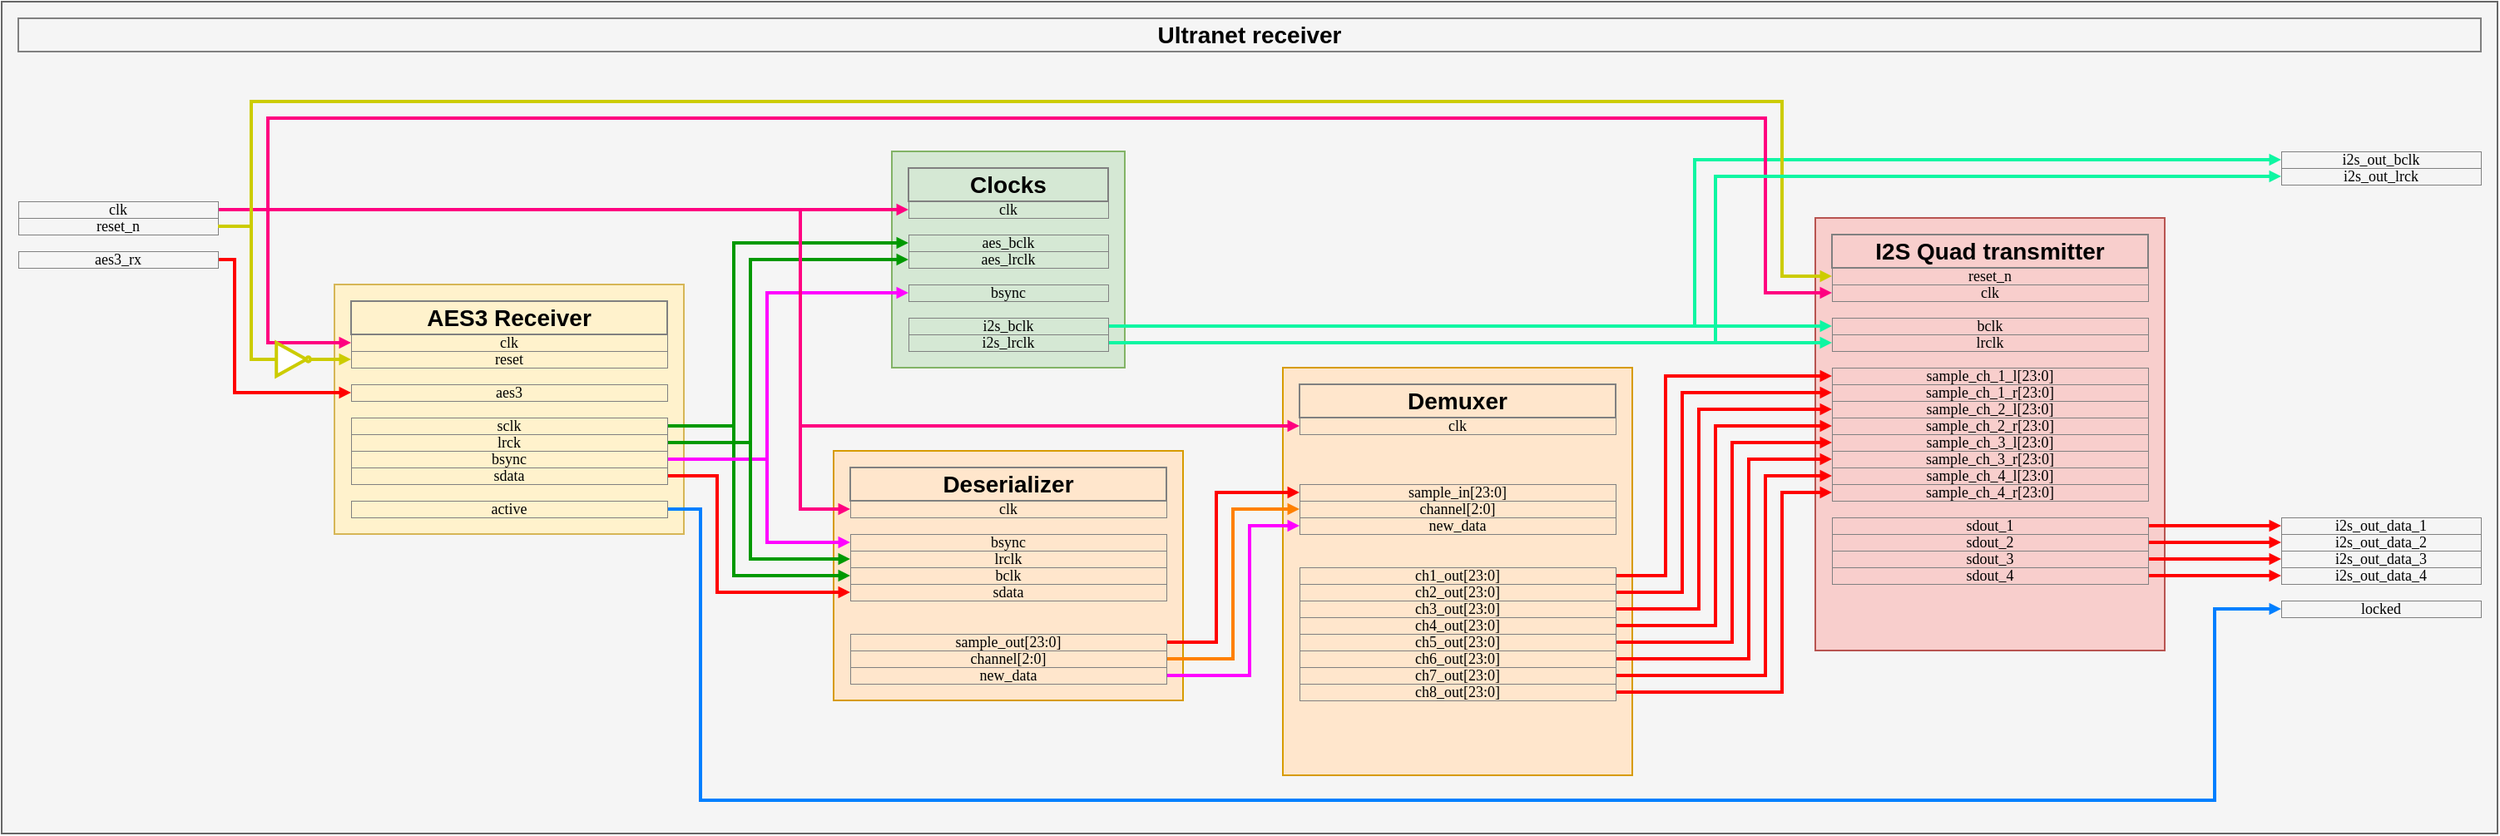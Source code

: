 <mxfile version="26.2.8">
  <diagram name="Page-1" id="yLKYYN4kym3JpWDRvyjv">
    <mxGraphModel dx="2278" dy="791" grid="1" gridSize="10" guides="1" tooltips="1" connect="1" arrows="1" fold="1" page="1" pageScale="1" pageWidth="850" pageHeight="1100" math="0" shadow="0">
      <root>
        <mxCell id="0" />
        <mxCell id="1" parent="0" />
        <mxCell id="mt_XtcyPG28tDqp2J6EG-84" value="" style="rounded=1;whiteSpace=wrap;html=1;fillColor=#f5f5f5;strokeColor=#666666;fontColor=#333333;arcSize=0;" parent="1" vertex="1">
          <mxGeometry x="-10" y="470" width="1500" height="500" as="geometry" />
        </mxCell>
        <mxCell id="ZWRvBSY-92NedXT5gc5o-8" value="" style="rounded=1;whiteSpace=wrap;html=1;fillColor=#ffe6cc;strokeColor=#d79b00;arcSize=0;" vertex="1" parent="1">
          <mxGeometry x="490" y="740" width="210" height="150" as="geometry" />
        </mxCell>
        <mxCell id="mt_XtcyPG28tDqp2J6EG-12" value="" style="rounded=1;whiteSpace=wrap;html=1;fillColor=#f8cecc;strokeColor=#b85450;arcSize=0;" parent="1" vertex="1">
          <mxGeometry x="1080" y="600" width="210" height="260" as="geometry" />
        </mxCell>
        <mxCell id="mt_XtcyPG28tDqp2J6EG-51" value="" style="rounded=1;whiteSpace=wrap;html=1;fillColor=#fff2cc;strokeColor=#d6b656;arcSize=0;" parent="1" vertex="1">
          <mxGeometry x="190" y="640" width="210" height="150" as="geometry" />
        </mxCell>
        <mxCell id="mt_XtcyPG28tDqp2J6EG-32" value="" style="rounded=1;whiteSpace=wrap;html=1;fillColor=#ffe6cc;strokeColor=#d79b00;arcSize=0;" parent="1" vertex="1">
          <mxGeometry x="760" y="690" width="210" height="245" as="geometry" />
        </mxCell>
        <mxCell id="mt_XtcyPG28tDqp2J6EG-4" value="" style="rounded=1;whiteSpace=wrap;html=1;fillColor=#d5e8d4;strokeColor=#82b366;arcSize=0;" parent="1" vertex="1">
          <mxGeometry x="525" y="560" width="140" height="130" as="geometry" />
        </mxCell>
        <mxCell id="mt_XtcyPG28tDqp2J6EG-5" value="Clocks" style="text;html=1;align=center;verticalAlign=middle;whiteSpace=wrap;rounded=0;fontSize=14;fontStyle=1;strokeColor=#808080;strokeWidth=1;" parent="1" vertex="1">
          <mxGeometry x="535" y="570" width="120" height="20" as="geometry" />
        </mxCell>
        <mxCell id="mt_XtcyPG28tDqp2J6EG-6" value="clk" style="text;html=1;align=center;verticalAlign=middle;whiteSpace=wrap;rounded=0;fontSize=9;fontStyle=0;strokeColor=#808080;strokeWidth=0.5;fontFamily=Lucida Console;" parent="1" vertex="1">
          <mxGeometry x="535" y="590" width="120" height="10" as="geometry" />
        </mxCell>
        <mxCell id="mt_XtcyPG28tDqp2J6EG-7" value="aes_lrclk" style="text;html=1;align=center;verticalAlign=middle;whiteSpace=wrap;rounded=0;fontSize=9;fontStyle=0;strokeColor=#808080;strokeWidth=0.5;fontFamily=Lucida Console;" parent="1" vertex="1">
          <mxGeometry x="535" y="620" width="120" height="10" as="geometry" />
        </mxCell>
        <mxCell id="ZWRvBSY-92NedXT5gc5o-53" style="edgeStyle=orthogonalEdgeStyle;rounded=0;orthogonalLoop=1;jettySize=auto;html=1;exitX=1;exitY=0.5;exitDx=0;exitDy=0;strokeWidth=2;endArrow=block;endFill=1;endSize=2;startSize=0;strokeColor=#0EF6A2;" edge="1" parent="1" source="mt_XtcyPG28tDqp2J6EG-8" target="mt_XtcyPG28tDqp2J6EG-16">
          <mxGeometry relative="1" as="geometry" />
        </mxCell>
        <mxCell id="ZWRvBSY-92NedXT5gc5o-61" style="edgeStyle=orthogonalEdgeStyle;rounded=0;orthogonalLoop=1;jettySize=auto;html=1;exitX=1;exitY=0.5;exitDx=0;exitDy=0;entryX=0;entryY=0.5;entryDx=0;entryDy=0;strokeWidth=2;endArrow=block;endFill=1;endSize=2;startSize=0;strokeColor=#0EF6A2;" edge="1" parent="1" source="mt_XtcyPG28tDqp2J6EG-8" target="mt_XtcyPG28tDqp2J6EG-110">
          <mxGeometry relative="1" as="geometry" />
        </mxCell>
        <mxCell id="mt_XtcyPG28tDqp2J6EG-8" value="i2s_bclk" style="text;html=1;align=center;verticalAlign=middle;whiteSpace=wrap;rounded=0;fontSize=9;fontStyle=0;strokeColor=#808080;strokeWidth=0.5;fontFamily=Lucida Console;" parent="1" vertex="1">
          <mxGeometry x="535" y="660" width="120" height="10" as="geometry" />
        </mxCell>
        <mxCell id="mt_XtcyPG28tDqp2J6EG-9" value="bsync" style="text;html=1;align=center;verticalAlign=middle;whiteSpace=wrap;rounded=0;fontSize=9;fontStyle=0;strokeColor=#808080;strokeWidth=0.5;fontFamily=Lucida Console;" parent="1" vertex="1">
          <mxGeometry x="535" y="640" width="120" height="10" as="geometry" />
        </mxCell>
        <mxCell id="mt_XtcyPG28tDqp2J6EG-10" value="aes_bclk" style="text;html=1;align=center;verticalAlign=middle;whiteSpace=wrap;rounded=0;fontSize=9;fontStyle=0;strokeColor=#808080;strokeWidth=0.5;fontFamily=Lucida Console;" parent="1" vertex="1">
          <mxGeometry x="535" y="610" width="120" height="10" as="geometry" />
        </mxCell>
        <mxCell id="mt_XtcyPG28tDqp2J6EG-13" value="I2S Quad transmitter" style="text;html=1;align=center;verticalAlign=middle;whiteSpace=wrap;rounded=0;fontSize=14;fontStyle=1;strokeColor=#808080;strokeWidth=1;" parent="1" vertex="1">
          <mxGeometry x="1090" y="610" width="190" height="20" as="geometry" />
        </mxCell>
        <mxCell id="mt_XtcyPG28tDqp2J6EG-14" value="clk" style="text;html=1;align=center;verticalAlign=middle;whiteSpace=wrap;rounded=0;fontSize=9;fontStyle=0;strokeColor=#808080;strokeWidth=0.5;fontFamily=Lucida Console;" parent="1" vertex="1">
          <mxGeometry x="1090" y="640" width="190" height="10" as="geometry" />
        </mxCell>
        <mxCell id="mt_XtcyPG28tDqp2J6EG-16" value="bclk" style="text;html=1;align=center;verticalAlign=middle;whiteSpace=wrap;rounded=0;fontSize=9;fontStyle=0;strokeColor=#808080;strokeWidth=0.5;fontFamily=Lucida Console;" parent="1" vertex="1">
          <mxGeometry x="1090" y="660" width="190" height="10" as="geometry" />
        </mxCell>
        <mxCell id="mt_XtcyPG28tDqp2J6EG-17" value="lrclk" style="text;html=1;align=center;verticalAlign=middle;whiteSpace=wrap;rounded=0;fontSize=9;fontStyle=0;strokeColor=#808080;strokeWidth=0.5;fontFamily=Lucida Console;" parent="1" vertex="1">
          <mxGeometry x="1090" y="670" width="190" height="10" as="geometry" />
        </mxCell>
        <mxCell id="ZWRvBSY-92NedXT5gc5o-55" style="edgeStyle=orthogonalEdgeStyle;rounded=0;orthogonalLoop=1;jettySize=auto;html=1;exitX=1;exitY=0.5;exitDx=0;exitDy=0;entryX=0;entryY=0.5;entryDx=0;entryDy=0;strokeWidth=2;endArrow=block;endFill=1;endSize=2;startSize=0;strokeColor=#FF0000;" edge="1" parent="1" source="mt_XtcyPG28tDqp2J6EG-18" target="mt_XtcyPG28tDqp2J6EG-111">
          <mxGeometry relative="1" as="geometry" />
        </mxCell>
        <mxCell id="mt_XtcyPG28tDqp2J6EG-18" value="sdout_1" style="text;html=1;align=center;verticalAlign=middle;whiteSpace=wrap;rounded=0;fontSize=9;fontStyle=0;strokeColor=#808080;strokeWidth=0.5;fontFamily=Lucida Console;" parent="1" vertex="1">
          <mxGeometry x="1090" y="780" width="190" height="10" as="geometry" />
        </mxCell>
        <mxCell id="ZWRvBSY-92NedXT5gc5o-56" style="edgeStyle=orthogonalEdgeStyle;rounded=0;orthogonalLoop=1;jettySize=auto;html=1;exitX=1;exitY=0.5;exitDx=0;exitDy=0;entryX=0;entryY=0.5;entryDx=0;entryDy=0;strokeWidth=2;endArrow=block;endFill=1;endSize=2;startSize=0;strokeColor=#FF0000;" edge="1" parent="1" source="mt_XtcyPG28tDqp2J6EG-20" target="ZWRvBSY-92NedXT5gc5o-1">
          <mxGeometry relative="1" as="geometry" />
        </mxCell>
        <mxCell id="mt_XtcyPG28tDqp2J6EG-20" value="sdout_2" style="text;html=1;align=center;verticalAlign=middle;whiteSpace=wrap;rounded=0;fontSize=9;fontStyle=0;strokeColor=#808080;strokeWidth=0.5;fontFamily=Lucida Console;" parent="1" vertex="1">
          <mxGeometry x="1090" y="790" width="190" height="10" as="geometry" />
        </mxCell>
        <mxCell id="ZWRvBSY-92NedXT5gc5o-57" style="edgeStyle=orthogonalEdgeStyle;rounded=0;orthogonalLoop=1;jettySize=auto;html=1;exitX=1;exitY=0.5;exitDx=0;exitDy=0;entryX=0;entryY=0.5;entryDx=0;entryDy=0;strokeWidth=2;endArrow=block;endFill=1;endSize=2;startSize=0;strokeColor=#FF0000;" edge="1" parent="1" source="mt_XtcyPG28tDqp2J6EG-21" target="ZWRvBSY-92NedXT5gc5o-2">
          <mxGeometry relative="1" as="geometry" />
        </mxCell>
        <mxCell id="mt_XtcyPG28tDqp2J6EG-21" value="sdout_3" style="text;html=1;align=center;verticalAlign=middle;whiteSpace=wrap;rounded=0;fontSize=9;fontStyle=0;strokeColor=#808080;strokeWidth=0.5;fontFamily=Lucida Console;" parent="1" vertex="1">
          <mxGeometry x="1090" y="800" width="190" height="10" as="geometry" />
        </mxCell>
        <mxCell id="ZWRvBSY-92NedXT5gc5o-58" style="edgeStyle=orthogonalEdgeStyle;rounded=0;orthogonalLoop=1;jettySize=auto;html=1;exitX=1;exitY=0.5;exitDx=0;exitDy=0;entryX=0;entryY=0.5;entryDx=0;entryDy=0;strokeWidth=2;endArrow=block;endFill=1;endSize=2;startSize=0;strokeColor=#FF0000;" edge="1" parent="1" source="mt_XtcyPG28tDqp2J6EG-22" target="ZWRvBSY-92NedXT5gc5o-3">
          <mxGeometry relative="1" as="geometry" />
        </mxCell>
        <mxCell id="mt_XtcyPG28tDqp2J6EG-22" value="sdout_4" style="text;html=1;align=center;verticalAlign=middle;whiteSpace=wrap;rounded=0;fontSize=9;fontStyle=0;strokeColor=#808080;strokeWidth=0.5;fontFamily=Lucida Console;" parent="1" vertex="1">
          <mxGeometry x="1090" y="810" width="190" height="10" as="geometry" />
        </mxCell>
        <mxCell id="mt_XtcyPG28tDqp2J6EG-23" value="sample_ch_1_l[23:0]" style="text;html=1;align=center;verticalAlign=middle;whiteSpace=wrap;rounded=0;fontSize=9;fontStyle=0;strokeColor=#808080;strokeWidth=0.5;fontFamily=Lucida Console;" parent="1" vertex="1">
          <mxGeometry x="1090" y="690" width="190" height="10" as="geometry" />
        </mxCell>
        <mxCell id="mt_XtcyPG28tDqp2J6EG-24" value="sample_ch_1_r[23:0]" style="text;html=1;align=center;verticalAlign=middle;whiteSpace=wrap;rounded=0;fontSize=9;fontStyle=0;strokeColor=#808080;strokeWidth=0.5;fontFamily=Lucida Console;" parent="1" vertex="1">
          <mxGeometry x="1090" y="700" width="190" height="10" as="geometry" />
        </mxCell>
        <mxCell id="mt_XtcyPG28tDqp2J6EG-25" value="sample_ch_2_l[23:0]" style="text;html=1;align=center;verticalAlign=middle;whiteSpace=wrap;rounded=0;fontSize=9;fontStyle=0;strokeColor=#808080;strokeWidth=0.5;fontFamily=Lucida Console;" parent="1" vertex="1">
          <mxGeometry x="1090" y="710" width="190" height="10" as="geometry" />
        </mxCell>
        <mxCell id="mt_XtcyPG28tDqp2J6EG-26" value="sample_ch_2_r[23:0]" style="text;html=1;align=center;verticalAlign=middle;whiteSpace=wrap;rounded=0;fontSize=9;fontStyle=0;strokeColor=#808080;strokeWidth=0.5;fontFamily=Lucida Console;" parent="1" vertex="1">
          <mxGeometry x="1090" y="720" width="190" height="10" as="geometry" />
        </mxCell>
        <mxCell id="mt_XtcyPG28tDqp2J6EG-27" value="sample_ch_3_l[23:0]" style="text;html=1;align=center;verticalAlign=middle;whiteSpace=wrap;rounded=0;fontSize=9;fontStyle=0;strokeColor=#808080;strokeWidth=0.5;fontFamily=Lucida Console;" parent="1" vertex="1">
          <mxGeometry x="1090" y="730" width="190" height="10" as="geometry" />
        </mxCell>
        <mxCell id="mt_XtcyPG28tDqp2J6EG-28" value="sample_ch_3_r[23:0]" style="text;html=1;align=center;verticalAlign=middle;whiteSpace=wrap;rounded=0;fontSize=9;fontStyle=0;strokeColor=#808080;strokeWidth=0.5;fontFamily=Lucida Console;" parent="1" vertex="1">
          <mxGeometry x="1090" y="740" width="190" height="10" as="geometry" />
        </mxCell>
        <mxCell id="mt_XtcyPG28tDqp2J6EG-29" value="sample_ch_4_l[23:0]" style="text;html=1;align=center;verticalAlign=middle;whiteSpace=wrap;rounded=0;fontSize=9;fontStyle=0;strokeColor=#808080;strokeWidth=0.5;fontFamily=Lucida Console;" parent="1" vertex="1">
          <mxGeometry x="1090" y="750" width="190" height="10" as="geometry" />
        </mxCell>
        <mxCell id="mt_XtcyPG28tDqp2J6EG-30" value="sample_ch_4_r[23:0]" style="text;html=1;align=center;verticalAlign=middle;whiteSpace=wrap;rounded=0;fontSize=9;fontStyle=0;strokeColor=#808080;strokeWidth=0.5;fontFamily=Lucida Console;" parent="1" vertex="1">
          <mxGeometry x="1090" y="760" width="190" height="10" as="geometry" />
        </mxCell>
        <mxCell id="mt_XtcyPG28tDqp2J6EG-33" value="Demuxer" style="text;html=1;align=center;verticalAlign=middle;whiteSpace=wrap;rounded=0;fontSize=14;fontStyle=1;strokeColor=#808080;strokeWidth=1;" parent="1" vertex="1">
          <mxGeometry x="770" y="700" width="190" height="20" as="geometry" />
        </mxCell>
        <mxCell id="mt_XtcyPG28tDqp2J6EG-34" value="clk" style="text;html=1;align=center;verticalAlign=middle;whiteSpace=wrap;rounded=0;fontSize=9;fontStyle=0;strokeColor=#808080;strokeWidth=0.5;fontFamily=Lucida Console;" parent="1" vertex="1">
          <mxGeometry x="770" y="720" width="190" height="10" as="geometry" />
        </mxCell>
        <mxCell id="mt_XtcyPG28tDqp2J6EG-35" value="sample_in[23:0]" style="text;html=1;align=center;verticalAlign=middle;whiteSpace=wrap;rounded=0;fontSize=9;fontStyle=0;strokeColor=#808080;strokeWidth=0.5;fontFamily=Lucida Console;" parent="1" vertex="1">
          <mxGeometry x="770" y="760" width="190" height="10" as="geometry" />
        </mxCell>
        <mxCell id="ZWRvBSY-92NedXT5gc5o-45" style="edgeStyle=orthogonalEdgeStyle;rounded=0;orthogonalLoop=1;jettySize=auto;html=1;exitX=1;exitY=0.5;exitDx=0;exitDy=0;entryX=0;entryY=0.5;entryDx=0;entryDy=0;strokeWidth=2;endArrow=block;endFill=1;endSize=2;startSize=0;strokeColor=#FF0000;" edge="1" parent="1" source="mt_XtcyPG28tDqp2J6EG-42" target="mt_XtcyPG28tDqp2J6EG-23">
          <mxGeometry relative="1" as="geometry">
            <Array as="points">
              <mxPoint x="990" y="815" />
              <mxPoint x="990" y="695" />
            </Array>
          </mxGeometry>
        </mxCell>
        <mxCell id="mt_XtcyPG28tDqp2J6EG-42" value="ch1_out[23:0]" style="text;html=1;align=center;verticalAlign=middle;whiteSpace=wrap;rounded=0;fontSize=9;fontStyle=0;strokeColor=#808080;strokeWidth=0.5;fontFamily=Lucida Console;" parent="1" vertex="1">
          <mxGeometry x="770" y="810" width="190" height="10" as="geometry" />
        </mxCell>
        <mxCell id="ZWRvBSY-92NedXT5gc5o-46" style="edgeStyle=orthogonalEdgeStyle;rounded=0;orthogonalLoop=1;jettySize=auto;html=1;exitX=1;exitY=0.5;exitDx=0;exitDy=0;entryX=0;entryY=0.5;entryDx=0;entryDy=0;strokeWidth=2;endArrow=block;endFill=1;endSize=2;startSize=0;strokeColor=#FF0000;" edge="1" parent="1" source="mt_XtcyPG28tDqp2J6EG-43" target="mt_XtcyPG28tDqp2J6EG-24">
          <mxGeometry relative="1" as="geometry">
            <Array as="points">
              <mxPoint x="1000" y="825" />
              <mxPoint x="1000" y="705" />
            </Array>
          </mxGeometry>
        </mxCell>
        <mxCell id="mt_XtcyPG28tDqp2J6EG-43" value="ch2&lt;span style=&quot;background-color: initial; font-size: 9px;&quot;&gt;_out&lt;/span&gt;[23:0]" style="text;html=1;align=center;verticalAlign=middle;whiteSpace=wrap;rounded=0;fontSize=9;fontStyle=0;strokeColor=#808080;strokeWidth=0.5;fontFamily=Lucida Console;" parent="1" vertex="1">
          <mxGeometry x="770" y="820" width="190" height="10" as="geometry" />
        </mxCell>
        <mxCell id="ZWRvBSY-92NedXT5gc5o-47" style="edgeStyle=orthogonalEdgeStyle;rounded=0;orthogonalLoop=1;jettySize=auto;html=1;exitX=1;exitY=0.5;exitDx=0;exitDy=0;entryX=0;entryY=0.5;entryDx=0;entryDy=0;strokeWidth=2;endArrow=block;endFill=1;endSize=2;startSize=0;strokeColor=#FF0000;" edge="1" parent="1" source="mt_XtcyPG28tDqp2J6EG-44" target="mt_XtcyPG28tDqp2J6EG-25">
          <mxGeometry relative="1" as="geometry">
            <Array as="points">
              <mxPoint x="1010" y="835" />
              <mxPoint x="1010" y="715" />
            </Array>
          </mxGeometry>
        </mxCell>
        <mxCell id="mt_XtcyPG28tDqp2J6EG-44" value="ch3_out[23:0]" style="text;html=1;align=center;verticalAlign=middle;whiteSpace=wrap;rounded=0;fontSize=9;fontStyle=0;strokeColor=#808080;strokeWidth=0.5;fontFamily=Lucida Console;" parent="1" vertex="1">
          <mxGeometry x="770" y="830" width="190" height="10" as="geometry" />
        </mxCell>
        <mxCell id="ZWRvBSY-92NedXT5gc5o-48" style="edgeStyle=orthogonalEdgeStyle;rounded=0;orthogonalLoop=1;jettySize=auto;html=1;exitX=1;exitY=0.5;exitDx=0;exitDy=0;entryX=0;entryY=0.5;entryDx=0;entryDy=0;strokeWidth=2;endArrow=block;endFill=1;endSize=2;startSize=0;strokeColor=#FF0000;" edge="1" parent="1" source="mt_XtcyPG28tDqp2J6EG-45" target="mt_XtcyPG28tDqp2J6EG-26">
          <mxGeometry relative="1" as="geometry">
            <Array as="points">
              <mxPoint x="1020" y="845" />
              <mxPoint x="1020" y="725" />
            </Array>
          </mxGeometry>
        </mxCell>
        <mxCell id="mt_XtcyPG28tDqp2J6EG-45" value="ch4_out[23:0]" style="text;html=1;align=center;verticalAlign=middle;whiteSpace=wrap;rounded=0;fontSize=9;fontStyle=0;strokeColor=#808080;strokeWidth=0.5;fontFamily=Lucida Console;" parent="1" vertex="1">
          <mxGeometry x="770" y="840" width="190" height="10" as="geometry" />
        </mxCell>
        <mxCell id="ZWRvBSY-92NedXT5gc5o-49" style="edgeStyle=orthogonalEdgeStyle;rounded=0;orthogonalLoop=1;jettySize=auto;html=1;exitX=1;exitY=0.5;exitDx=0;exitDy=0;entryX=0;entryY=0.5;entryDx=0;entryDy=0;strokeWidth=2;endArrow=block;endFill=1;endSize=2;startSize=0;strokeColor=#FF0000;" edge="1" parent="1" source="mt_XtcyPG28tDqp2J6EG-46" target="mt_XtcyPG28tDqp2J6EG-27">
          <mxGeometry relative="1" as="geometry">
            <Array as="points">
              <mxPoint x="1030" y="855" />
              <mxPoint x="1030" y="735" />
            </Array>
          </mxGeometry>
        </mxCell>
        <mxCell id="mt_XtcyPG28tDqp2J6EG-46" value="ch5_out[23:0]" style="text;html=1;align=center;verticalAlign=middle;whiteSpace=wrap;rounded=0;fontSize=9;fontStyle=0;strokeColor=#808080;strokeWidth=0.5;fontFamily=Lucida Console;" parent="1" vertex="1">
          <mxGeometry x="770" y="850" width="190" height="10" as="geometry" />
        </mxCell>
        <mxCell id="ZWRvBSY-92NedXT5gc5o-50" style="edgeStyle=orthogonalEdgeStyle;rounded=0;orthogonalLoop=1;jettySize=auto;html=1;exitX=1;exitY=0.5;exitDx=0;exitDy=0;entryX=0;entryY=0.5;entryDx=0;entryDy=0;strokeWidth=2;endArrow=block;endFill=1;endSize=2;startSize=0;strokeColor=#FF0000;" edge="1" parent="1" source="mt_XtcyPG28tDqp2J6EG-47" target="mt_XtcyPG28tDqp2J6EG-28">
          <mxGeometry relative="1" as="geometry">
            <Array as="points">
              <mxPoint x="1040" y="865" />
              <mxPoint x="1040" y="745" />
            </Array>
          </mxGeometry>
        </mxCell>
        <mxCell id="mt_XtcyPG28tDqp2J6EG-47" value="ch6_out[23:0]" style="text;html=1;align=center;verticalAlign=middle;whiteSpace=wrap;rounded=0;fontSize=9;fontStyle=0;strokeColor=#808080;strokeWidth=0.5;fontFamily=Lucida Console;" parent="1" vertex="1">
          <mxGeometry x="770" y="860" width="190" height="10" as="geometry" />
        </mxCell>
        <mxCell id="ZWRvBSY-92NedXT5gc5o-51" style="edgeStyle=orthogonalEdgeStyle;rounded=0;orthogonalLoop=1;jettySize=auto;html=1;exitX=1;exitY=0.5;exitDx=0;exitDy=0;entryX=0;entryY=0.5;entryDx=0;entryDy=0;strokeWidth=2;endArrow=block;endFill=1;endSize=2;startSize=0;strokeColor=#FF0000;" edge="1" parent="1" source="mt_XtcyPG28tDqp2J6EG-48" target="mt_XtcyPG28tDqp2J6EG-29">
          <mxGeometry relative="1" as="geometry">
            <Array as="points">
              <mxPoint x="1050" y="875" />
              <mxPoint x="1050" y="755" />
            </Array>
          </mxGeometry>
        </mxCell>
        <mxCell id="mt_XtcyPG28tDqp2J6EG-48" value="ch7_out[23:0]" style="text;html=1;align=center;verticalAlign=middle;whiteSpace=wrap;rounded=0;fontSize=9;fontStyle=0;strokeColor=#808080;strokeWidth=0.5;fontFamily=Lucida Console;" parent="1" vertex="1">
          <mxGeometry x="770" y="870" width="190" height="10" as="geometry" />
        </mxCell>
        <mxCell id="ZWRvBSY-92NedXT5gc5o-52" style="edgeStyle=orthogonalEdgeStyle;rounded=0;orthogonalLoop=1;jettySize=auto;html=1;exitX=1;exitY=0.5;exitDx=0;exitDy=0;entryX=0;entryY=0.5;entryDx=0;entryDy=0;strokeWidth=2;endArrow=block;endFill=1;endSize=2;startSize=0;strokeColor=#FF0000;" edge="1" parent="1" source="mt_XtcyPG28tDqp2J6EG-49" target="mt_XtcyPG28tDqp2J6EG-30">
          <mxGeometry relative="1" as="geometry">
            <Array as="points">
              <mxPoint x="1060" y="885" />
              <mxPoint x="1060" y="765" />
            </Array>
          </mxGeometry>
        </mxCell>
        <mxCell id="mt_XtcyPG28tDqp2J6EG-49" value="ch8_out[23:0]" style="text;html=1;align=center;verticalAlign=middle;whiteSpace=wrap;rounded=0;fontSize=9;fontStyle=0;strokeColor=#808080;strokeWidth=0.5;fontFamily=Lucida Console;" parent="1" vertex="1">
          <mxGeometry x="770" y="880" width="190" height="10" as="geometry" />
        </mxCell>
        <mxCell id="mt_XtcyPG28tDqp2J6EG-52" value="AES3 Receiver" style="text;html=1;align=center;verticalAlign=middle;whiteSpace=wrap;rounded=0;fontSize=14;fontStyle=1;strokeColor=#808080;strokeWidth=1;" parent="1" vertex="1">
          <mxGeometry x="200" y="650" width="190" height="20" as="geometry" />
        </mxCell>
        <mxCell id="mt_XtcyPG28tDqp2J6EG-53" value="clk" style="text;html=1;align=center;verticalAlign=middle;whiteSpace=wrap;rounded=0;fontSize=9;fontStyle=0;strokeColor=#808080;strokeWidth=0.5;fontFamily=Lucida Console;" parent="1" vertex="1">
          <mxGeometry x="200" y="670" width="190" height="10" as="geometry" />
        </mxCell>
        <mxCell id="mt_XtcyPG28tDqp2J6EG-54" value="reset" style="text;html=1;align=center;verticalAlign=middle;whiteSpace=wrap;rounded=0;fontSize=9;fontStyle=0;strokeColor=#808080;strokeWidth=0.5;fontFamily=Lucida Console;" parent="1" vertex="1">
          <mxGeometry x="200" y="680" width="190" height="10" as="geometry" />
        </mxCell>
        <mxCell id="ZWRvBSY-92NedXT5gc5o-33" style="edgeStyle=orthogonalEdgeStyle;rounded=0;orthogonalLoop=1;jettySize=auto;html=1;exitX=1;exitY=0.5;exitDx=0;exitDy=0;entryX=0;entryY=0.5;entryDx=0;entryDy=0;strokeWidth=2;endArrow=block;endFill=1;endSize=2;startSize=0;strokeColor=#009900;" edge="1" parent="1" source="mt_XtcyPG28tDqp2J6EG-55" target="mt_XtcyPG28tDqp2J6EG-10">
          <mxGeometry relative="1" as="geometry">
            <Array as="points">
              <mxPoint x="430" y="725" />
              <mxPoint x="430" y="615" />
            </Array>
          </mxGeometry>
        </mxCell>
        <mxCell id="ZWRvBSY-92NedXT5gc5o-39" style="edgeStyle=orthogonalEdgeStyle;rounded=0;orthogonalLoop=1;jettySize=auto;html=1;exitX=1;exitY=0.5;exitDx=0;exitDy=0;entryX=0;entryY=0.5;entryDx=0;entryDy=0;strokeWidth=2;endArrow=block;endFill=1;endSize=2;startSize=0;strokeColor=#009900;" edge="1" parent="1" source="mt_XtcyPG28tDqp2J6EG-55" target="ZWRvBSY-92NedXT5gc5o-11">
          <mxGeometry relative="1" as="geometry">
            <Array as="points">
              <mxPoint x="430" y="725" />
              <mxPoint x="430" y="815" />
            </Array>
          </mxGeometry>
        </mxCell>
        <mxCell id="mt_XtcyPG28tDqp2J6EG-55" value="sclk" style="text;html=1;align=center;verticalAlign=middle;whiteSpace=wrap;rounded=0;fontSize=9;fontStyle=0;strokeColor=#808080;strokeWidth=0.5;fontFamily=Lucida Console;" parent="1" vertex="1">
          <mxGeometry x="200" y="720" width="190" height="10" as="geometry" />
        </mxCell>
        <mxCell id="ZWRvBSY-92NedXT5gc5o-35" style="edgeStyle=orthogonalEdgeStyle;rounded=0;orthogonalLoop=1;jettySize=auto;html=1;exitX=1;exitY=0.5;exitDx=0;exitDy=0;entryX=0;entryY=0.5;entryDx=0;entryDy=0;strokeWidth=2;endArrow=block;endFill=1;endSize=2;startSize=0;strokeColor=#FF00FF;" edge="1" parent="1" source="mt_XtcyPG28tDqp2J6EG-64" target="mt_XtcyPG28tDqp2J6EG-9">
          <mxGeometry relative="1" as="geometry">
            <Array as="points">
              <mxPoint x="450" y="745" />
              <mxPoint x="450" y="645" />
            </Array>
          </mxGeometry>
        </mxCell>
        <mxCell id="ZWRvBSY-92NedXT5gc5o-37" style="edgeStyle=orthogonalEdgeStyle;rounded=0;orthogonalLoop=1;jettySize=auto;html=1;exitX=1;exitY=0.5;exitDx=0;exitDy=0;entryX=0;entryY=0.5;entryDx=0;entryDy=0;strokeWidth=2;endArrow=block;endFill=1;endSize=2;startSize=0;strokeColor=#FF00FF;" edge="1" parent="1" source="mt_XtcyPG28tDqp2J6EG-64" target="ZWRvBSY-92NedXT5gc5o-12">
          <mxGeometry relative="1" as="geometry">
            <Array as="points">
              <mxPoint x="450" y="745" />
              <mxPoint x="450" y="795" />
            </Array>
          </mxGeometry>
        </mxCell>
        <mxCell id="mt_XtcyPG28tDqp2J6EG-64" value="bsync" style="text;html=1;align=center;verticalAlign=middle;whiteSpace=wrap;rounded=0;fontSize=9;fontStyle=0;strokeColor=#808080;strokeWidth=0.5;fontFamily=Lucida Console;" parent="1" vertex="1">
          <mxGeometry x="200" y="740" width="190" height="10" as="geometry" />
        </mxCell>
        <mxCell id="mt_XtcyPG28tDqp2J6EG-80" value="aes3" style="text;html=1;align=center;verticalAlign=middle;whiteSpace=wrap;rounded=0;fontSize=9;fontStyle=0;strokeColor=#808080;strokeWidth=0.5;fontFamily=Lucida Console;" parent="1" vertex="1">
          <mxGeometry x="200" y="700" width="190" height="10" as="geometry" />
        </mxCell>
        <mxCell id="ZWRvBSY-92NedXT5gc5o-34" style="edgeStyle=orthogonalEdgeStyle;rounded=0;orthogonalLoop=1;jettySize=auto;html=1;exitX=1;exitY=0.5;exitDx=0;exitDy=0;entryX=0;entryY=0.5;entryDx=0;entryDy=0;strokeWidth=2;endArrow=block;endFill=1;endSize=2;startSize=0;strokeColor=#009900;" edge="1" parent="1" source="mt_XtcyPG28tDqp2J6EG-81" target="mt_XtcyPG28tDqp2J6EG-7">
          <mxGeometry relative="1" as="geometry">
            <Array as="points">
              <mxPoint x="440" y="735" />
              <mxPoint x="440" y="625" />
            </Array>
          </mxGeometry>
        </mxCell>
        <mxCell id="ZWRvBSY-92NedXT5gc5o-38" style="edgeStyle=orthogonalEdgeStyle;rounded=0;orthogonalLoop=1;jettySize=auto;html=1;exitX=1;exitY=0.5;exitDx=0;exitDy=0;entryX=0;entryY=0.5;entryDx=0;entryDy=0;strokeWidth=2;endArrow=block;endFill=1;endSize=2;startSize=0;strokeColor=#009900;" edge="1" parent="1" source="mt_XtcyPG28tDqp2J6EG-81" target="ZWRvBSY-92NedXT5gc5o-23">
          <mxGeometry relative="1" as="geometry">
            <Array as="points">
              <mxPoint x="440" y="735" />
              <mxPoint x="440" y="805" />
            </Array>
          </mxGeometry>
        </mxCell>
        <mxCell id="mt_XtcyPG28tDqp2J6EG-81" value="lrck" style="text;html=1;align=center;verticalAlign=middle;whiteSpace=wrap;rounded=0;fontSize=9;fontStyle=0;strokeColor=#808080;strokeWidth=0.5;fontFamily=Lucida Console;" parent="1" vertex="1">
          <mxGeometry x="200" y="730" width="190" height="10" as="geometry" />
        </mxCell>
        <mxCell id="ZWRvBSY-92NedXT5gc5o-29" style="edgeStyle=orthogonalEdgeStyle;rounded=0;orthogonalLoop=1;jettySize=auto;html=1;exitX=1;exitY=0.5;exitDx=0;exitDy=0;entryX=0;entryY=0.5;entryDx=0;entryDy=0;strokeWidth=2;endArrow=block;endFill=1;endSize=2;startSize=0;strokeColor=#FF0080;" edge="1" parent="1" source="mt_XtcyPG28tDqp2J6EG-85" target="mt_XtcyPG28tDqp2J6EG-53">
          <mxGeometry relative="1" as="geometry">
            <Array as="points">
              <mxPoint x="150" y="595" />
              <mxPoint x="150" y="675" />
            </Array>
          </mxGeometry>
        </mxCell>
        <mxCell id="ZWRvBSY-92NedXT5gc5o-32" style="edgeStyle=orthogonalEdgeStyle;rounded=0;orthogonalLoop=1;jettySize=auto;html=1;exitX=1;exitY=0.5;exitDx=0;exitDy=0;entryX=0;entryY=0.5;entryDx=0;entryDy=0;strokeWidth=2;endArrow=block;endFill=1;endSize=2;startSize=0;strokeColor=#FF0080;" edge="1" parent="1" source="mt_XtcyPG28tDqp2J6EG-85" target="mt_XtcyPG28tDqp2J6EG-6">
          <mxGeometry relative="1" as="geometry" />
        </mxCell>
        <mxCell id="ZWRvBSY-92NedXT5gc5o-36" style="edgeStyle=orthogonalEdgeStyle;rounded=0;orthogonalLoop=1;jettySize=auto;html=1;exitX=1;exitY=0.5;exitDx=0;exitDy=0;entryX=0;entryY=0.5;entryDx=0;entryDy=0;strokeWidth=2;endArrow=block;endFill=1;endSize=2;startSize=0;strokeColor=#FF0080;" edge="1" parent="1" source="mt_XtcyPG28tDqp2J6EG-85" target="ZWRvBSY-92NedXT5gc5o-10">
          <mxGeometry relative="1" as="geometry">
            <Array as="points">
              <mxPoint x="470" y="595" />
              <mxPoint x="470" y="775" />
            </Array>
          </mxGeometry>
        </mxCell>
        <mxCell id="ZWRvBSY-92NedXT5gc5o-41" style="edgeStyle=orthogonalEdgeStyle;rounded=0;orthogonalLoop=1;jettySize=auto;html=1;exitX=1;exitY=0.5;exitDx=0;exitDy=0;entryX=0;entryY=0.5;entryDx=0;entryDy=0;strokeWidth=2;endArrow=block;endFill=1;endSize=2;startSize=0;strokeColor=#FF0080;" edge="1" parent="1" source="mt_XtcyPG28tDqp2J6EG-85" target="mt_XtcyPG28tDqp2J6EG-34">
          <mxGeometry relative="1" as="geometry">
            <Array as="points">
              <mxPoint x="470" y="595" />
              <mxPoint x="470" y="725" />
            </Array>
          </mxGeometry>
        </mxCell>
        <mxCell id="ZWRvBSY-92NedXT5gc5o-62" style="edgeStyle=orthogonalEdgeStyle;rounded=0;orthogonalLoop=1;jettySize=auto;html=1;exitX=1;exitY=0.5;exitDx=0;exitDy=0;entryX=0;entryY=0.5;entryDx=0;entryDy=0;strokeWidth=2;endArrow=block;endFill=1;endSize=2;startSize=0;strokeColor=#FF0080;" edge="1" parent="1" source="mt_XtcyPG28tDqp2J6EG-85" target="mt_XtcyPG28tDqp2J6EG-14">
          <mxGeometry relative="1" as="geometry">
            <Array as="points">
              <mxPoint x="150" y="595" />
              <mxPoint x="150" y="540" />
              <mxPoint x="1050" y="540" />
              <mxPoint x="1050" y="645" />
            </Array>
          </mxGeometry>
        </mxCell>
        <mxCell id="mt_XtcyPG28tDqp2J6EG-85" value="clk" style="text;html=1;align=center;verticalAlign=middle;whiteSpace=wrap;rounded=0;fontSize=9;fontStyle=0;strokeColor=#808080;strokeWidth=0.5;fontFamily=Lucida Console;" parent="1" vertex="1">
          <mxGeometry y="590" width="120" height="10" as="geometry" />
        </mxCell>
        <mxCell id="ZWRvBSY-92NedXT5gc5o-63" style="edgeStyle=orthogonalEdgeStyle;rounded=0;orthogonalLoop=1;jettySize=auto;html=1;exitX=1;exitY=0.5;exitDx=0;exitDy=0;entryX=0;entryY=0.5;entryDx=0;entryDy=0;strokeWidth=2;endArrow=block;endFill=1;endSize=2;startSize=0;strokeColor=light-dark(#CCCC00,#EDEDED);" edge="1" parent="1" source="mt_XtcyPG28tDqp2J6EG-86" target="ZWRvBSY-92NedXT5gc5o-26">
          <mxGeometry relative="1" as="geometry">
            <mxPoint x="1050.857" y="650" as="targetPoint" />
            <Array as="points">
              <mxPoint x="140" y="605" />
              <mxPoint x="140" y="530" />
              <mxPoint x="1060" y="530" />
              <mxPoint x="1060" y="635" />
            </Array>
          </mxGeometry>
        </mxCell>
        <mxCell id="mt_XtcyPG28tDqp2J6EG-86" value="reset_n" style="text;html=1;align=center;verticalAlign=middle;whiteSpace=wrap;rounded=0;fontSize=9;fontStyle=0;strokeColor=#808080;strokeWidth=0.5;fontFamily=Lucida Console;" parent="1" vertex="1">
          <mxGeometry y="600" width="120" height="10" as="geometry" />
        </mxCell>
        <mxCell id="ZWRvBSY-92NedXT5gc5o-28" style="edgeStyle=orthogonalEdgeStyle;rounded=0;orthogonalLoop=1;jettySize=auto;html=1;exitX=1;exitY=0.5;exitDx=0;exitDy=0;entryX=0;entryY=0.5;entryDx=0;entryDy=0;strokeWidth=2;endArrow=block;endFill=1;endSize=2;startSize=0;strokeColor=#FF0000;" edge="1" parent="1" source="mt_XtcyPG28tDqp2J6EG-87" target="mt_XtcyPG28tDqp2J6EG-80">
          <mxGeometry relative="1" as="geometry">
            <Array as="points">
              <mxPoint x="130" y="625" />
              <mxPoint x="130" y="705" />
            </Array>
          </mxGeometry>
        </mxCell>
        <mxCell id="mt_XtcyPG28tDqp2J6EG-87" value="aes3_rx" style="text;html=1;align=center;verticalAlign=middle;whiteSpace=wrap;rounded=0;fontSize=9;fontStyle=0;strokeColor=#808080;strokeWidth=0.5;fontFamily=Lucida Console;" parent="1" vertex="1">
          <mxGeometry y="620" width="120" height="10" as="geometry" />
        </mxCell>
        <mxCell id="ZWRvBSY-92NedXT5gc5o-31" style="edgeStyle=orthogonalEdgeStyle;rounded=0;orthogonalLoop=1;jettySize=auto;html=1;exitX=1;exitY=0.5;exitDx=0;exitDy=0;exitPerimeter=0;entryX=0;entryY=0.5;entryDx=0;entryDy=0;strokeWidth=2;endArrow=block;endFill=1;endSize=2;startSize=0;strokeColor=light-dark(#CCCC00,#EDEDED);" edge="1" parent="1" source="mt_XtcyPG28tDqp2J6EG-106" target="mt_XtcyPG28tDqp2J6EG-54">
          <mxGeometry relative="1" as="geometry" />
        </mxCell>
        <mxCell id="mt_XtcyPG28tDqp2J6EG-106" value="" style="verticalLabelPosition=bottom;shadow=0;dashed=0;align=center;html=1;verticalAlign=top;shape=mxgraph.electrical.logic_gates.inverter_2;strokeColor=light-dark(#CCCC00,#EDEDED);strokeWidth=2;" parent="1" vertex="1">
          <mxGeometry x="150" y="675" width="30" height="20" as="geometry" />
        </mxCell>
        <mxCell id="mt_XtcyPG28tDqp2J6EG-107" style="edgeStyle=orthogonalEdgeStyle;rounded=0;orthogonalLoop=1;jettySize=auto;html=1;exitX=1;exitY=0.5;exitDx=0;exitDy=0;entryX=0;entryY=0.5;entryDx=0;entryDy=0;entryPerimeter=0;endArrow=none;endFill=0;strokeColor=light-dark(#CCCC00,#EDEDED);strokeWidth=2;" parent="1" source="mt_XtcyPG28tDqp2J6EG-86" target="mt_XtcyPG28tDqp2J6EG-106" edge="1">
          <mxGeometry relative="1" as="geometry">
            <Array as="points">
              <mxPoint x="140" y="605" />
              <mxPoint x="140" y="685" />
            </Array>
          </mxGeometry>
        </mxCell>
        <mxCell id="mt_XtcyPG28tDqp2J6EG-109" value="i2s_out_lrck" style="text;html=1;align=center;verticalAlign=middle;whiteSpace=wrap;rounded=0;fontSize=9;fontStyle=0;strokeColor=#808080;strokeWidth=0.5;fontFamily=Lucida Console;" parent="1" vertex="1">
          <mxGeometry x="1360" y="570" width="120" height="10" as="geometry" />
        </mxCell>
        <mxCell id="mt_XtcyPG28tDqp2J6EG-110" value="i2s_out_bclk" style="text;html=1;align=center;verticalAlign=middle;whiteSpace=wrap;rounded=0;fontSize=9;fontStyle=0;strokeColor=#808080;strokeWidth=0.5;fontFamily=Lucida Console;" parent="1" vertex="1">
          <mxGeometry x="1360" y="560" width="120" height="10" as="geometry" />
        </mxCell>
        <mxCell id="mt_XtcyPG28tDqp2J6EG-111" value="i2s_out_data_1" style="text;html=1;align=center;verticalAlign=middle;whiteSpace=wrap;rounded=0;fontSize=9;fontStyle=0;strokeColor=#808080;strokeWidth=0.5;fontFamily=Lucida Console;" parent="1" vertex="1">
          <mxGeometry x="1360" y="780" width="120" height="10" as="geometry" />
        </mxCell>
        <mxCell id="mt_XtcyPG28tDqp2J6EG-115" value="Ultranet receiver" style="text;html=1;align=center;verticalAlign=middle;whiteSpace=wrap;rounded=0;fontSize=14;fontStyle=1;strokeColor=#808080;strokeWidth=1;" parent="1" vertex="1">
          <mxGeometry y="480" width="1480" height="20" as="geometry" />
        </mxCell>
        <mxCell id="ZWRvBSY-92NedXT5gc5o-1" value="i2s_out_data_2" style="text;html=1;align=center;verticalAlign=middle;whiteSpace=wrap;rounded=0;fontSize=9;fontStyle=0;strokeColor=#808080;strokeWidth=0.5;fontFamily=Lucida Console;" vertex="1" parent="1">
          <mxGeometry x="1360" y="790" width="120" height="10" as="geometry" />
        </mxCell>
        <mxCell id="ZWRvBSY-92NedXT5gc5o-2" value="i2s_out_data_3" style="text;html=1;align=center;verticalAlign=middle;whiteSpace=wrap;rounded=0;fontSize=9;fontStyle=0;strokeColor=#808080;strokeWidth=0.5;fontFamily=Lucida Console;" vertex="1" parent="1">
          <mxGeometry x="1360" y="800" width="120" height="10" as="geometry" />
        </mxCell>
        <mxCell id="ZWRvBSY-92NedXT5gc5o-3" value="i2s_out_data_4" style="text;html=1;align=center;verticalAlign=middle;whiteSpace=wrap;rounded=0;fontSize=9;fontStyle=0;strokeColor=#808080;strokeWidth=0.5;fontFamily=Lucida Console;" vertex="1" parent="1">
          <mxGeometry x="1360" y="810" width="120" height="10" as="geometry" />
        </mxCell>
        <mxCell id="ZWRvBSY-92NedXT5gc5o-4" value="locked" style="text;html=1;align=center;verticalAlign=middle;whiteSpace=wrap;rounded=0;fontSize=9;fontStyle=0;strokeColor=#808080;strokeWidth=0.5;fontFamily=Lucida Console;" vertex="1" parent="1">
          <mxGeometry x="1360" y="830" width="120" height="10" as="geometry" />
        </mxCell>
        <mxCell id="ZWRvBSY-92NedXT5gc5o-40" style="edgeStyle=orthogonalEdgeStyle;rounded=0;orthogonalLoop=1;jettySize=auto;html=1;exitX=1;exitY=0.5;exitDx=0;exitDy=0;entryX=0;entryY=0.5;entryDx=0;entryDy=0;strokeWidth=2;endArrow=block;endFill=1;endSize=2;startSize=0;strokeColor=#FF0000;" edge="1" parent="1" source="ZWRvBSY-92NedXT5gc5o-5" target="ZWRvBSY-92NedXT5gc5o-22">
          <mxGeometry relative="1" as="geometry">
            <Array as="points">
              <mxPoint x="420" y="755" />
              <mxPoint x="420" y="825" />
            </Array>
          </mxGeometry>
        </mxCell>
        <mxCell id="ZWRvBSY-92NedXT5gc5o-5" value="sdata" style="text;html=1;align=center;verticalAlign=middle;whiteSpace=wrap;rounded=0;fontSize=9;fontStyle=0;strokeColor=#808080;strokeWidth=0.5;fontFamily=Lucida Console;" vertex="1" parent="1">
          <mxGeometry x="200" y="750" width="190" height="10" as="geometry" />
        </mxCell>
        <mxCell id="ZWRvBSY-92NedXT5gc5o-59" style="edgeStyle=orthogonalEdgeStyle;rounded=0;orthogonalLoop=1;jettySize=auto;html=1;exitX=1;exitY=0.5;exitDx=0;exitDy=0;entryX=0;entryY=0.5;entryDx=0;entryDy=0;strokeWidth=2;endArrow=block;endFill=1;endSize=2;startSize=0;strokeColor=#007FFF;" edge="1" parent="1" source="ZWRvBSY-92NedXT5gc5o-6" target="ZWRvBSY-92NedXT5gc5o-4">
          <mxGeometry relative="1" as="geometry">
            <Array as="points">
              <mxPoint x="410" y="775" />
              <mxPoint x="410" y="950" />
              <mxPoint x="1320" y="950" />
              <mxPoint x="1320" y="835" />
            </Array>
          </mxGeometry>
        </mxCell>
        <mxCell id="ZWRvBSY-92NedXT5gc5o-6" value="active" style="text;html=1;align=center;verticalAlign=middle;whiteSpace=wrap;rounded=0;fontSize=9;fontStyle=0;strokeColor=#808080;strokeWidth=0.5;fontFamily=Lucida Console;" vertex="1" parent="1">
          <mxGeometry x="200" y="770" width="190" height="10" as="geometry" />
        </mxCell>
        <mxCell id="ZWRvBSY-92NedXT5gc5o-54" style="edgeStyle=orthogonalEdgeStyle;rounded=0;orthogonalLoop=1;jettySize=auto;html=1;exitX=1;exitY=0.5;exitDx=0;exitDy=0;strokeWidth=2;endArrow=block;endFill=1;endSize=2;startSize=0;strokeColor=#0EF6A2;" edge="1" parent="1" source="ZWRvBSY-92NedXT5gc5o-7" target="mt_XtcyPG28tDqp2J6EG-17">
          <mxGeometry relative="1" as="geometry" />
        </mxCell>
        <mxCell id="ZWRvBSY-92NedXT5gc5o-60" style="edgeStyle=orthogonalEdgeStyle;rounded=0;orthogonalLoop=1;jettySize=auto;html=1;exitX=1;exitY=0.5;exitDx=0;exitDy=0;entryX=0;entryY=0.5;entryDx=0;entryDy=0;strokeWidth=2;endArrow=block;endFill=1;endSize=2;startSize=0;strokeColor=#0EF6A2;" edge="1" parent="1" source="ZWRvBSY-92NedXT5gc5o-7" target="mt_XtcyPG28tDqp2J6EG-109">
          <mxGeometry relative="1" as="geometry">
            <Array as="points">
              <mxPoint x="1020" y="675" />
              <mxPoint x="1020" y="575" />
            </Array>
          </mxGeometry>
        </mxCell>
        <mxCell id="ZWRvBSY-92NedXT5gc5o-7" value="i2s_lrclk" style="text;html=1;align=center;verticalAlign=middle;whiteSpace=wrap;rounded=0;fontSize=9;fontStyle=0;strokeColor=#808080;strokeWidth=0.5;fontFamily=Lucida Console;" vertex="1" parent="1">
          <mxGeometry x="535" y="670" width="120" height="10" as="geometry" />
        </mxCell>
        <mxCell id="ZWRvBSY-92NedXT5gc5o-9" value="Deserializer" style="text;html=1;align=center;verticalAlign=middle;whiteSpace=wrap;rounded=0;fontSize=14;fontStyle=1;strokeColor=#808080;strokeWidth=1;" vertex="1" parent="1">
          <mxGeometry x="500" y="750" width="190" height="20" as="geometry" />
        </mxCell>
        <mxCell id="ZWRvBSY-92NedXT5gc5o-10" value="clk" style="text;html=1;align=center;verticalAlign=middle;whiteSpace=wrap;rounded=0;fontSize=9;fontStyle=0;strokeColor=#808080;strokeWidth=0.5;fontFamily=Lucida Console;" vertex="1" parent="1">
          <mxGeometry x="500" y="770" width="190" height="10" as="geometry" />
        </mxCell>
        <mxCell id="ZWRvBSY-92NedXT5gc5o-11" value="bclk" style="text;html=1;align=center;verticalAlign=middle;whiteSpace=wrap;rounded=0;fontSize=9;fontStyle=0;strokeColor=#808080;strokeWidth=0.5;fontFamily=Lucida Console;" vertex="1" parent="1">
          <mxGeometry x="500" y="810" width="190" height="10" as="geometry" />
        </mxCell>
        <mxCell id="ZWRvBSY-92NedXT5gc5o-12" value="bsync" style="text;html=1;align=center;verticalAlign=middle;whiteSpace=wrap;rounded=0;fontSize=9;fontStyle=0;strokeColor=#808080;strokeWidth=0.5;fontFamily=Lucida Console;" vertex="1" parent="1">
          <mxGeometry x="500" y="790" width="190" height="10" as="geometry" />
        </mxCell>
        <mxCell id="ZWRvBSY-92NedXT5gc5o-42" style="edgeStyle=orthogonalEdgeStyle;rounded=0;orthogonalLoop=1;jettySize=auto;html=1;exitX=1;exitY=0.5;exitDx=0;exitDy=0;entryX=0;entryY=0.5;entryDx=0;entryDy=0;strokeWidth=2;endArrow=block;endFill=1;endSize=2;startSize=0;strokeColor=#FF0000;" edge="1" parent="1" source="ZWRvBSY-92NedXT5gc5o-13" target="mt_XtcyPG28tDqp2J6EG-35">
          <mxGeometry relative="1" as="geometry">
            <Array as="points">
              <mxPoint x="720" y="855" />
              <mxPoint x="720" y="765" />
            </Array>
          </mxGeometry>
        </mxCell>
        <mxCell id="ZWRvBSY-92NedXT5gc5o-13" value="sample_out[23:0]" style="text;html=1;align=center;verticalAlign=middle;whiteSpace=wrap;rounded=0;fontSize=9;fontStyle=0;strokeColor=#808080;strokeWidth=0.5;fontFamily=Lucida Console;" vertex="1" parent="1">
          <mxGeometry x="500" y="850" width="190" height="10" as="geometry" />
        </mxCell>
        <mxCell id="ZWRvBSY-92NedXT5gc5o-43" style="edgeStyle=orthogonalEdgeStyle;rounded=0;orthogonalLoop=1;jettySize=auto;html=1;exitX=1;exitY=0.5;exitDx=0;exitDy=0;entryX=0;entryY=0.5;entryDx=0;entryDy=0;strokeWidth=2;endArrow=block;endFill=1;endSize=2;startSize=0;strokeColor=#FF8000;" edge="1" parent="1" source="ZWRvBSY-92NedXT5gc5o-15" target="ZWRvBSY-92NedXT5gc5o-24">
          <mxGeometry relative="1" as="geometry">
            <Array as="points">
              <mxPoint x="730" y="865" />
              <mxPoint x="730" y="775" />
            </Array>
          </mxGeometry>
        </mxCell>
        <mxCell id="ZWRvBSY-92NedXT5gc5o-15" value="channel[2:0]" style="text;html=1;align=center;verticalAlign=middle;whiteSpace=wrap;rounded=0;fontSize=9;fontStyle=0;strokeColor=#808080;strokeWidth=0.5;fontFamily=Lucida Console;" vertex="1" parent="1">
          <mxGeometry x="500" y="860" width="190" height="10" as="geometry" />
        </mxCell>
        <mxCell id="ZWRvBSY-92NedXT5gc5o-44" style="edgeStyle=orthogonalEdgeStyle;rounded=0;orthogonalLoop=1;jettySize=auto;html=1;exitX=1;exitY=0.5;exitDx=0;exitDy=0;entryX=0;entryY=0.5;entryDx=0;entryDy=0;strokeWidth=2;endArrow=block;endFill=1;endSize=2;startSize=0;strokeColor=#FF00FF;" edge="1" parent="1" source="ZWRvBSY-92NedXT5gc5o-16" target="ZWRvBSY-92NedXT5gc5o-25">
          <mxGeometry relative="1" as="geometry">
            <Array as="points">
              <mxPoint x="740" y="875" />
              <mxPoint x="740" y="785" />
            </Array>
          </mxGeometry>
        </mxCell>
        <mxCell id="ZWRvBSY-92NedXT5gc5o-16" value="new_data" style="text;html=1;align=center;verticalAlign=middle;whiteSpace=wrap;rounded=0;fontSize=9;fontStyle=0;strokeColor=#808080;strokeWidth=0.5;fontFamily=Lucida Console;" vertex="1" parent="1">
          <mxGeometry x="500" y="870" width="190" height="10" as="geometry" />
        </mxCell>
        <mxCell id="ZWRvBSY-92NedXT5gc5o-22" value="sdata" style="text;html=1;align=center;verticalAlign=middle;whiteSpace=wrap;rounded=0;fontSize=9;fontStyle=0;strokeColor=#808080;strokeWidth=0.5;fontFamily=Lucida Console;" vertex="1" parent="1">
          <mxGeometry x="500" y="820" width="190" height="10" as="geometry" />
        </mxCell>
        <mxCell id="ZWRvBSY-92NedXT5gc5o-23" value="lrclk" style="text;html=1;align=center;verticalAlign=middle;whiteSpace=wrap;rounded=0;fontSize=9;fontStyle=0;strokeColor=#808080;strokeWidth=0.5;fontFamily=Lucida Console;" vertex="1" parent="1">
          <mxGeometry x="500" y="800" width="190" height="10" as="geometry" />
        </mxCell>
        <mxCell id="ZWRvBSY-92NedXT5gc5o-24" value="channel[2:0]" style="text;html=1;align=center;verticalAlign=middle;whiteSpace=wrap;rounded=0;fontSize=9;fontStyle=0;strokeColor=#808080;strokeWidth=0.5;fontFamily=Lucida Console;" vertex="1" parent="1">
          <mxGeometry x="770" y="770" width="190" height="10" as="geometry" />
        </mxCell>
        <mxCell id="ZWRvBSY-92NedXT5gc5o-25" value="new_data" style="text;html=1;align=center;verticalAlign=middle;whiteSpace=wrap;rounded=0;fontSize=9;fontStyle=0;strokeColor=#808080;strokeWidth=0.5;fontFamily=Lucida Console;" vertex="1" parent="1">
          <mxGeometry x="770" y="780" width="190" height="10" as="geometry" />
        </mxCell>
        <mxCell id="ZWRvBSY-92NedXT5gc5o-26" value="reset_n" style="text;html=1;align=center;verticalAlign=middle;whiteSpace=wrap;rounded=0;fontSize=9;fontStyle=0;strokeColor=#808080;strokeWidth=0.5;fontFamily=Lucida Console;" vertex="1" parent="1">
          <mxGeometry x="1090" y="630" width="190" height="10" as="geometry" />
        </mxCell>
      </root>
    </mxGraphModel>
  </diagram>
</mxfile>
